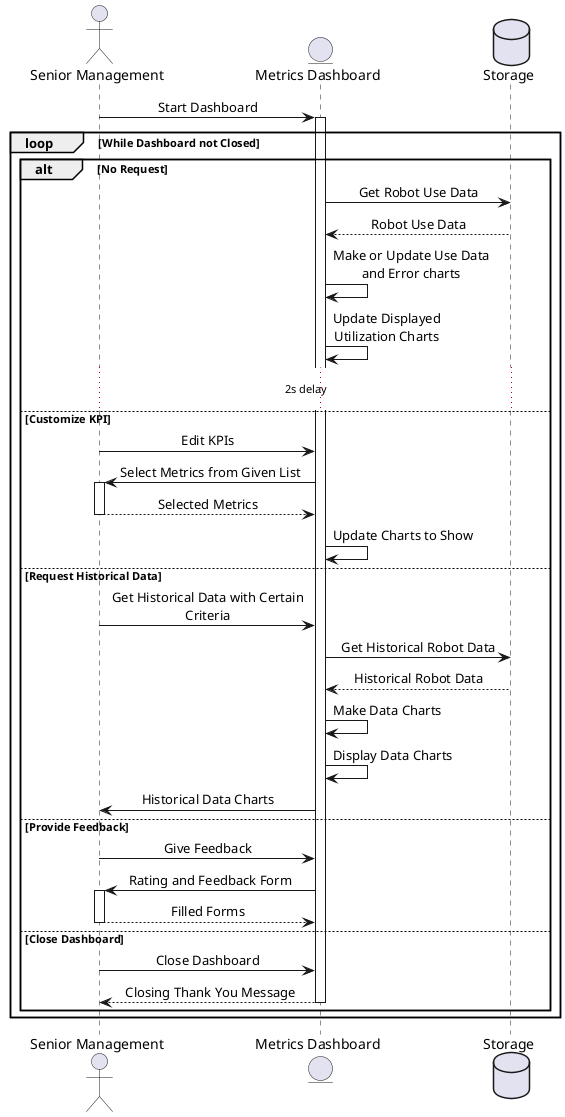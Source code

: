 @startuml senior_management

skinparam sequenceMessageAlign center
actor Senior_Manager as "Senior Management"
entity Dashboard as "Metrics Dashboard"
database Storage

Senior_Manager -> Dashboard: Start Dashboard
activate Dashboard
loop While Dashboard not Closed
alt No Request
    Dashboard -> Storage: Get Robot Use Data
    Storage --> Dashboard: Robot Use Data
    Dashboard -> Dashboard: Make or Update Use Data\nand Error charts
    Dashboard -> Dashboard: Update Displayed\nUtilization Charts
    ... 2s delay ...
else Customize KPI
    Senior_Manager -> Dashboard: Edit KPIs
    Dashboard -> Senior_Manager: Select Metrics from Given List
    activate Senior_Manager
    return Selected Metrics
    Dashboard -> Dashboard: Update Charts to Show
else Request Historical Data
    Senior_Manager -> Dashboard: Get Historical Data with Certain\nCriteria
    Dashboard -> Storage: Get Historical Robot Data
    Storage --> Dashboard: Historical Robot Data
    Dashboard -> Dashboard: Make Data Charts
    Dashboard -> Dashboard: Display Data Charts
    Dashboard -> Senior_Manager: Historical Data Charts
else Provide Feedback
    Senior_Manager -> Dashboard: Give Feedback
    Dashboard -> Senior_Manager: Rating and Feedback Form
    activate Senior_Manager
    return Filled Forms
else Close Dashboard
    Senior_Manager -> Dashboard: Close Dashboard
    return Closing Thank You Message
end
end

@enduml